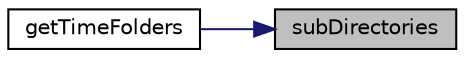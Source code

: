 digraph "subDirectories"
{
 // LATEX_PDF_SIZE
  edge [fontname="Helvetica",fontsize="10",labelfontname="Helvetica",labelfontsize="10"];
  node [fontname="Helvetica",fontsize="10",shape=record];
  rankdir="RL";
  Node1 [label="subDirectories",height=0.2,width=0.4,color="black", fillcolor="grey75", style="filled", fontcolor="black",tooltip="A list of sub-directories that exist in path."];
  Node1 -> Node2 [dir="back",color="midnightblue",fontsize="10",style="solid",fontname="Helvetica"];
  Node2 [label="getTimeFolders",height=0.2,width=0.4,color="black", fillcolor="white", style="filled",URL="$namespacepFlow.html#a0185ce2b0b0638b6c91658209dfb5965",tooltip=" "];
}
